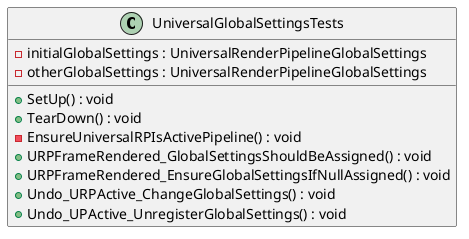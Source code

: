 @startuml
class UniversalGlobalSettingsTests {
    - initialGlobalSettings : UniversalRenderPipelineGlobalSettings
    - otherGlobalSettings : UniversalRenderPipelineGlobalSettings
    + SetUp() : void
    + TearDown() : void
    - EnsureUniversalRPIsActivePipeline() : void
    + URPFrameRendered_GlobalSettingsShouldBeAssigned() : void
    + URPFrameRendered_EnsureGlobalSettingsIfNullAssigned() : void
    + Undo_URPActive_ChangeGlobalSettings() : void
    + Undo_UPActive_UnregisterGlobalSettings() : void
}
@enduml
